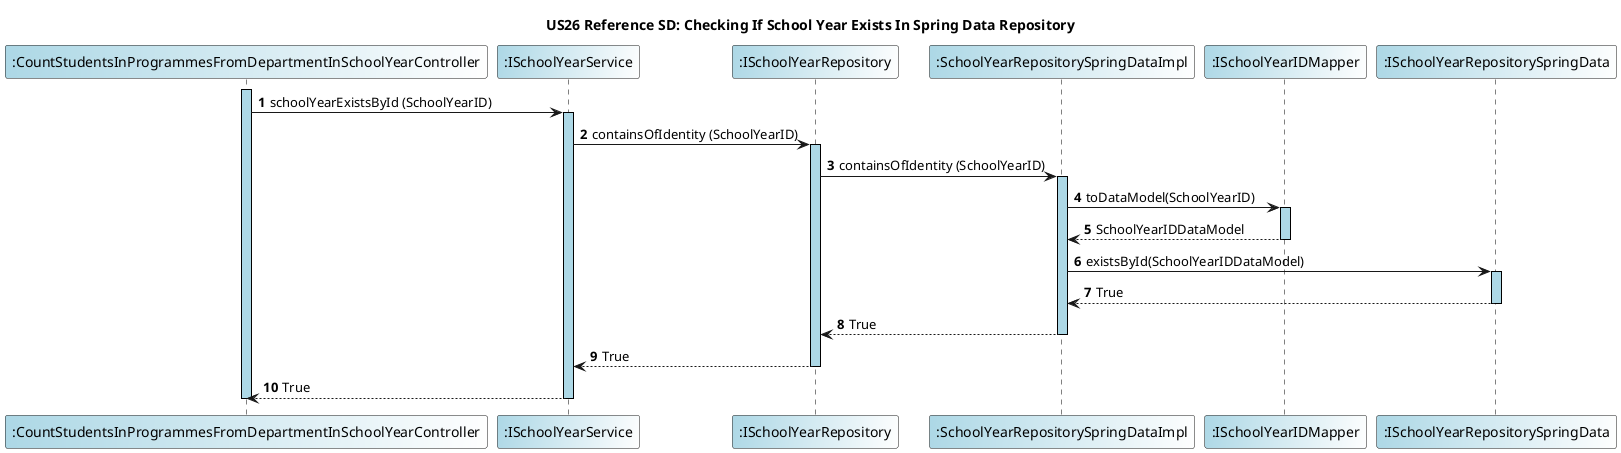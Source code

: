 @startuml

title US26 Reference SD: Checking If School Year Exists In Spring Data Repository
autonumber
skinparam sequence {
   LifelineBorderColor Black
   LifelineBackgroundColor LightBlue
 }

participant ":CountStudentsInProgrammesFromDepartmentInSchoolYearController" as Controller #LightBlue/White
participant ":ISchoolYearService" as ISchoolYearService #LightBlue/White
participant ":ISchoolYearRepository" as ISchoolYearRepository #LightBlue/White
participant ":SchoolYearRepositorySpringDataImpl" as SchoolYearRepositorySpringDataImpl #LightBlue/White


activate Controller
Controller -> ISchoolYearService: schoolYearExistsById (SchoolYearID)

activate ISchoolYearService
ISchoolYearService -> ISchoolYearRepository: containsOfIdentity (SchoolYearID)
activate ISchoolYearRepository
ISchoolYearRepository -> SchoolYearRepositorySpringDataImpl: containsOfIdentity (SchoolYearID)
activate SchoolYearRepositorySpringDataImpl
participant ":ISchoolYearIDMapper" as ISchoolYearIDMapper #LightBlue/White
SchoolYearRepositorySpringDataImpl -> ISchoolYearIDMapper: toDataModel(SchoolYearID)
activate ISchoolYearIDMapper
ISchoolYearIDMapper --> SchoolYearRepositorySpringDataImpl: SchoolYearIDDataModel
deactivate ISchoolYearIDMapper
participant ":ISchoolYearRepositorySpringData" as ISchoolYearRepositorySpringData #LightBlue/White

SchoolYearRepositorySpringDataImpl -> ISchoolYearRepositorySpringData: existsById(SchoolYearIDDataModel)
activate ISchoolYearRepositorySpringData
ISchoolYearRepositorySpringData --> SchoolYearRepositorySpringDataImpl: True
deactivate ISchoolYearRepositorySpringData
SchoolYearRepositorySpringDataImpl --> ISchoolYearRepository: True
deactivate SchoolYearRepositorySpringDataImpl
ISchoolYearRepository --> ISchoolYearService: True
deactivate ISchoolYearRepository
ISchoolYearService --> Controller: True
deactivate ISchoolYearService
deactivate Controller
@enduml